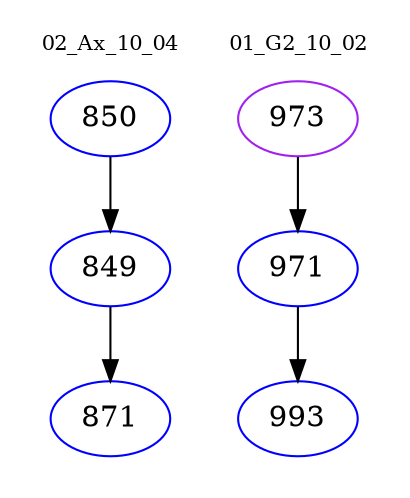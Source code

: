 digraph{
subgraph cluster_0 {
color = white
label = "02_Ax_10_04";
fontsize=10;
T0_850 [label="850", color="blue"]
T0_850 -> T0_849 [color="black"]
T0_849 [label="849", color="blue"]
T0_849 -> T0_871 [color="black"]
T0_871 [label="871", color="blue"]
}
subgraph cluster_1 {
color = white
label = "01_G2_10_02";
fontsize=10;
T1_973 [label="973", color="purple"]
T1_973 -> T1_971 [color="black"]
T1_971 [label="971", color="blue"]
T1_971 -> T1_993 [color="black"]
T1_993 [label="993", color="blue"]
}
}
